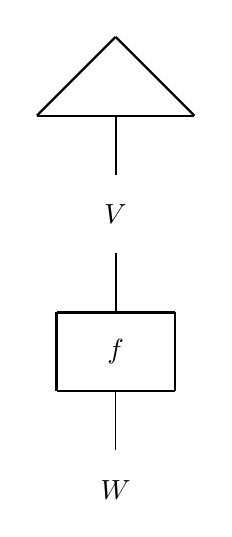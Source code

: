 \begin{tikzpicture}
	\begin{pgfonlayer}{nodelayer}
		\node [style=none] (0) at (0, 1.5) {};
		\node [style=none] (1) at (0, 2.25) {};
		\node [style=none] (2) at (-1, 2.25) {};
		\node [style=none] (3) at (0, 3.25) {};
		\node [style=none] (4) at (1, 2.25) {};
		\node [style=none] (5) at (0, 1) {$V$};
		\node [style=none] (6) at (-0.75, -0.25) {};
		\node [style=none] (7) at (0.75, -0.25) {};
		\node [style=none] (8) at (0.75, -1.25) {};
		\node [style=none] (9) at (-0.75, -1.25) {};
		\node [style=none] (10) at (0, -0.75) {$f$};
		\node [style=none] (11) at (0, -1.25) {};
		\node [style=none] (12) at (0, -2) {};
		\node [style=none] (13) at (0, -2.5) {$W$};
		\node [style=none] (14) at (0, 0.5) {};
		\node [style=none] (15) at (0, -0.25) {};
	\end{pgfonlayer}
	\begin{pgfonlayer}{edgelayer}
		\draw [style=thick] (2.center) to (4.center);
		\draw [style=thick] (2.center) to (3.center);
		\draw [style=thick] (3.center) to (4.center);
		\draw [style=thick] (1.center) to (0.center);
		\draw [style=thick] (6.center) to (9.center);
		\draw [style=thick] (9.center) to (8.center);
		\draw [style=thick] (8.center) to (7.center);
		\draw [style=thick] (7.center) to (6.center);
		\draw (11.center) to (12.center);
		\draw [style=thick] (14.center) to (15.center);
	\end{pgfonlayer}
\end{tikzpicture}
